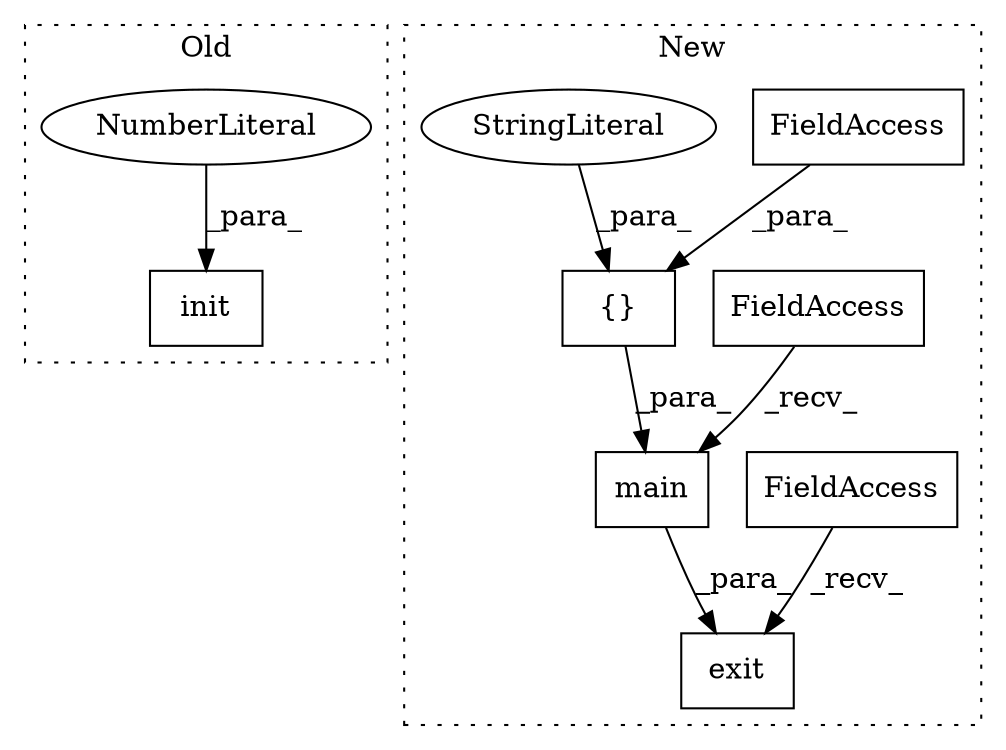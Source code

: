 digraph G {
subgraph cluster0 {
1 [label="init" a="32" s="27170,27176" l="5,1" shape="box"];
9 [label="NumberLiteral" a="34" s="27175" l="1" shape="ellipse"];
label = "Old";
style="dotted";
}
subgraph cluster1 {
2 [label="{}" a="4" s="27430,27444" l="1,1" shape="box"];
3 [label="main" a="32" s="27413,27445" l="5,1" shape="box"];
4 [label="FieldAccess" a="22" s="27406" l="6" shape="box"];
5 [label="FieldAccess" a="22" s="27436" l="8" shape="box"];
6 [label="exit" a="32" s="27401,27446" l="5,1" shape="box"];
7 [label="FieldAccess" a="22" s="27397" l="3" shape="box"];
8 [label="StringLiteral" a="45" s="27431" l="4" shape="ellipse"];
label = "New";
style="dotted";
}
2 -> 3 [label="_para_"];
3 -> 6 [label="_para_"];
4 -> 3 [label="_recv_"];
5 -> 2 [label="_para_"];
7 -> 6 [label="_recv_"];
8 -> 2 [label="_para_"];
9 -> 1 [label="_para_"];
}